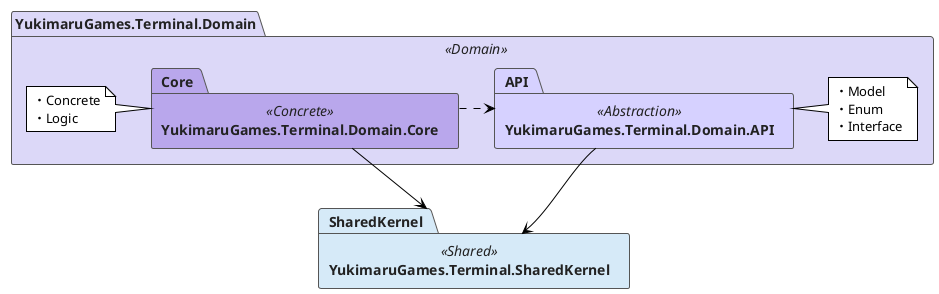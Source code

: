 @startuml
!theme plain

' === Color Palette & Style ===
skinparam package {
  ArrowColor #555555
  BorderColor #555555
  FontColor #222222
  BackgroundColor<<Domain>> #DCD8F8FF
  BackgroundColor<<Concrete>> #B9A7ECFF
  BackgroundColor<<Abstraction>> #D6D1FFFF
  BackgroundColor<<Shared>> #D6EAF8
}

package "<b>YukimaruGames.Terminal.Domain</b>" <<Domain>> as Domain{
  package "<b>YukimaruGames.Terminal.Domain.Core</b>"<<Concrete>>as Core
  package "<b>YukimaruGames.Terminal.Domain.API</b>"<<Abstraction>> as API

  note left of Core
  ・Concrete
  ・Logic
  endnote

  note right of API
  ・Model
  ・Enum
  ・Interface
  endnote
}

package "<b>YukimaruGames.Terminal.SharedKernel</b>" <<Shared>> as SharedKernel

Core .right.> API
Core -down-> SharedKernel
API -down-> SharedKernel

@enduml